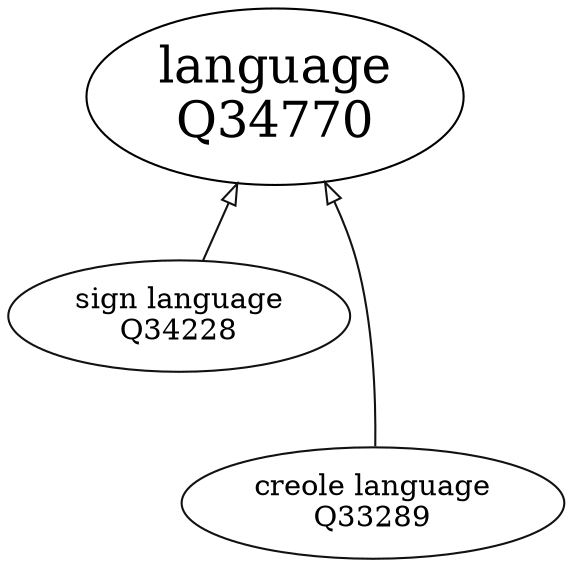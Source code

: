 strict digraph {
	graph [nodesep=0.1,
		rankdir=BT,
		ranksep=0.5
	];
	"language
Q34770"	[fontsize=24];
	"sign language
Q34228"	[color="#111111"];
	"sign language
Q34228" -> "language
Q34770"	[arrowhead=o,
		color="#111111",
		minlen=1];
	"creole language
Q33289"	[color="#111111"];
	"creole language
Q33289" -> "language
Q34770"	[arrowhead=o,
		color="#111111",
		minlen=2];
}
